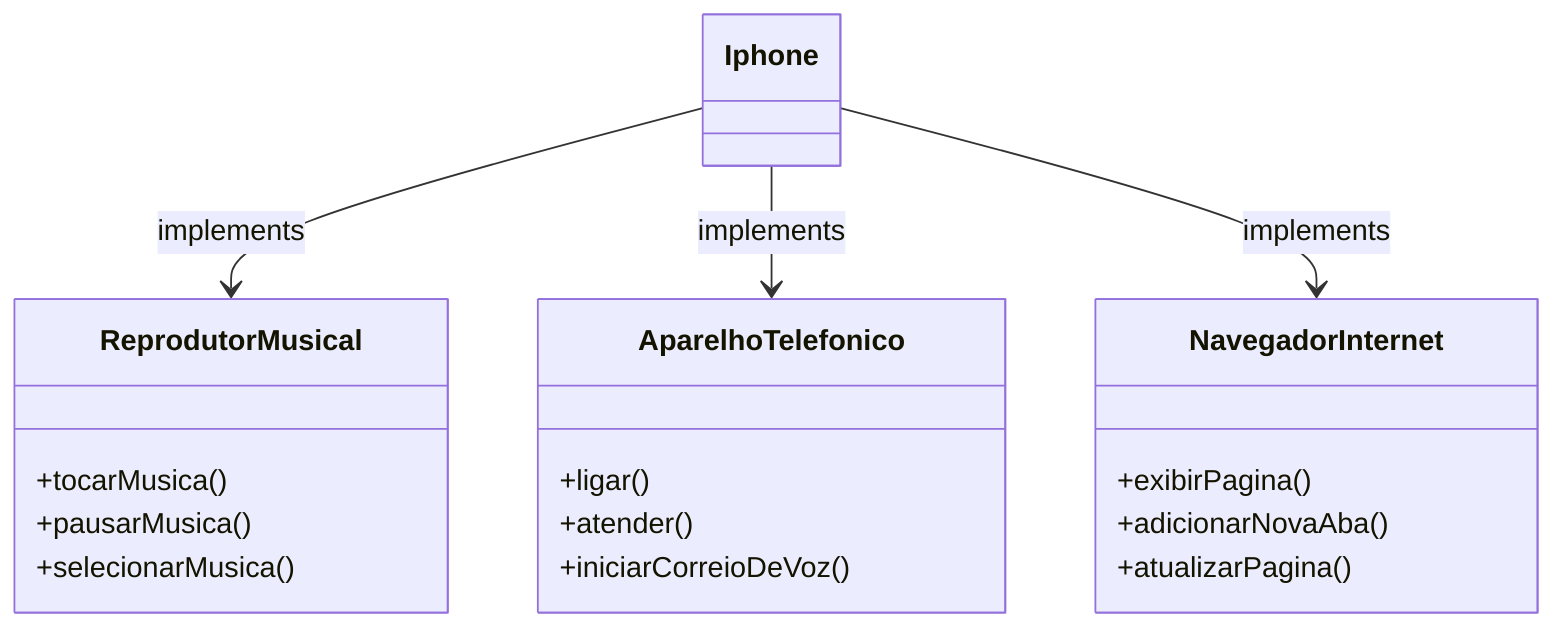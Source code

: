 classDiagram
    
    Iphone --> ReprodutorMusical : implements
    ReprodutorMusical : +tocarMusica()
    ReprodutorMusical : +pausarMusica()
    ReprodutorMusical : +selecionarMusica()
    Iphone --> AparelhoTelefonico : implements
    AparelhoTelefonico : +ligar()
    AparelhoTelefonico : +atender()
    AparelhoTelefonico : +iniciarCorreioDeVoz()
    Iphone --> NavegadorInternet : implements
    NavegadorInternet : +exibirPagina()
    NavegadorInternet : +adicionarNovaAba()
    NavegadorInternet : +atualizarPagina()